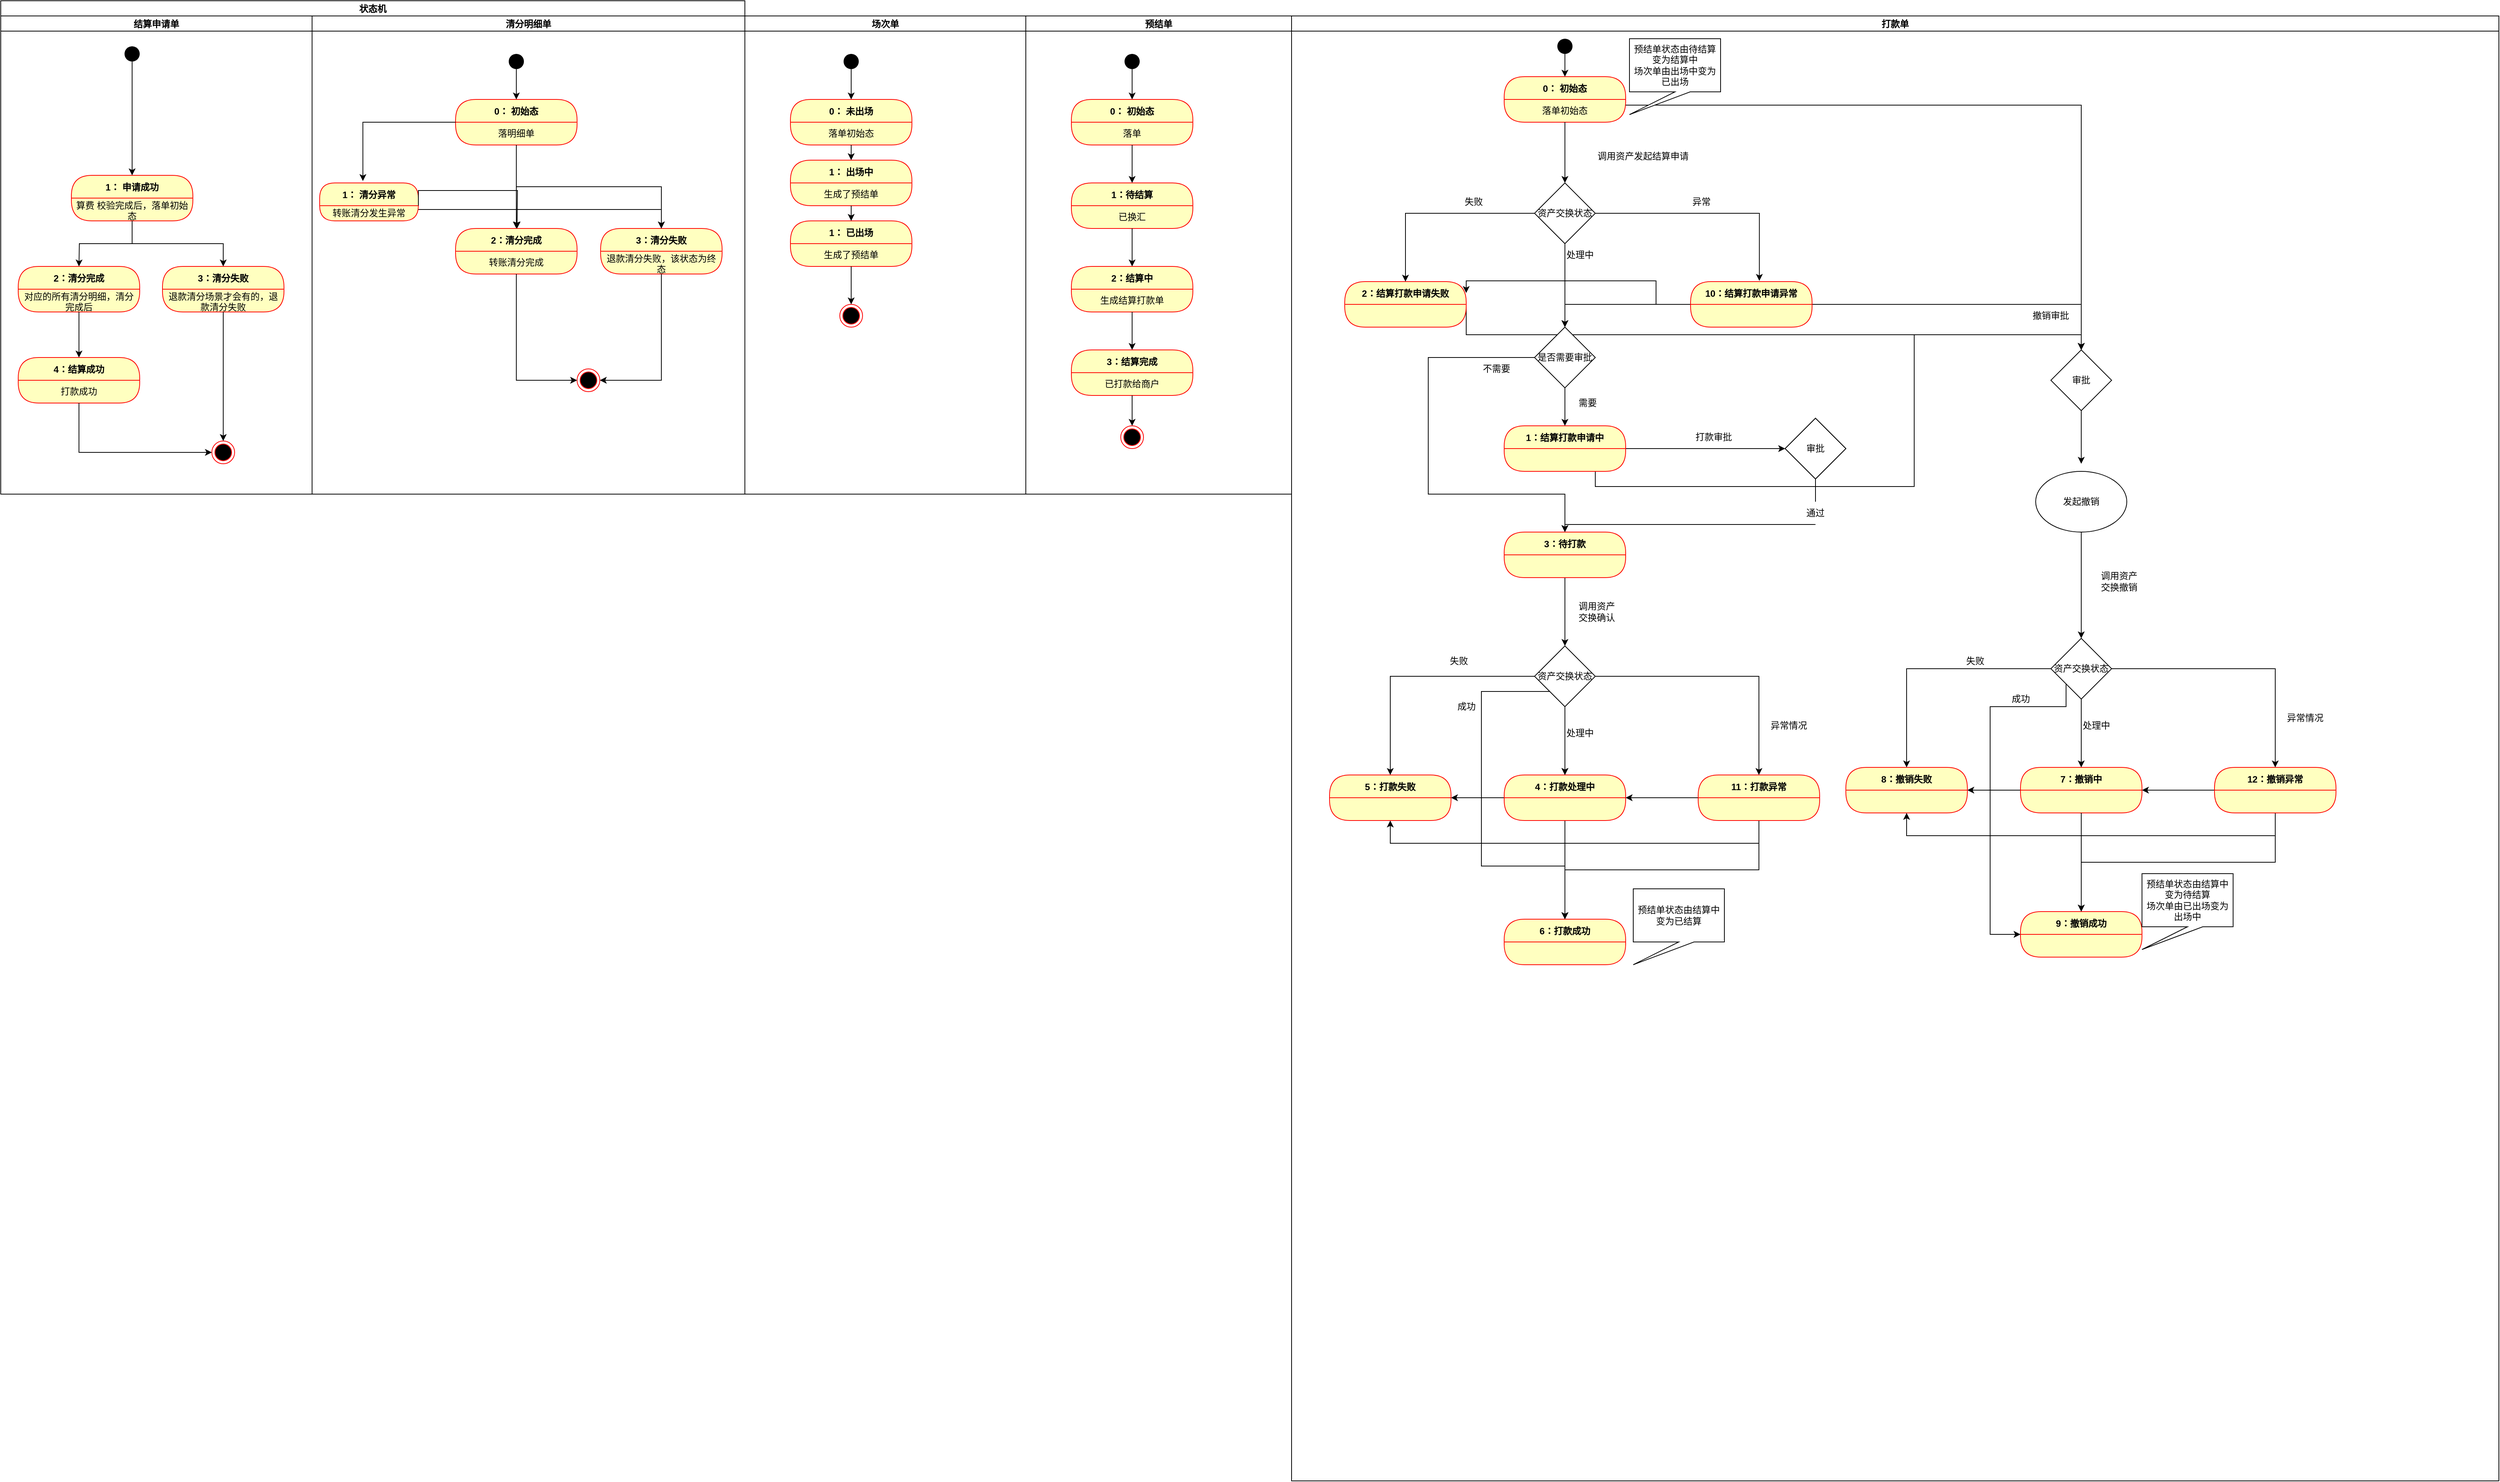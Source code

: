 <mxfile version="15.9.6" type="github">
  <diagram id="C5RBs43oDa-KdzZeNtuy" name="Page-1">
    <mxGraphModel dx="1662" dy="796" grid="1" gridSize="10" guides="1" tooltips="1" connect="1" arrows="1" fold="1" page="1" pageScale="1" pageWidth="827" pageHeight="1169" math="0" shadow="0">
      <root>
        <mxCell id="WIyWlLk6GJQsqaUBKTNV-0" />
        <mxCell id="WIyWlLk6GJQsqaUBKTNV-1" parent="WIyWlLk6GJQsqaUBKTNV-0" />
        <mxCell id="9godZGXGINCwYg5NOnyd-0" value="状态机" style="swimlane;childLayout=stackLayout;resizeParent=1;resizeParentMax=0;startSize=20;flipH=1;" parent="WIyWlLk6GJQsqaUBKTNV-1" vertex="1">
          <mxGeometry x="30" y="40" width="980" height="650" as="geometry" />
        </mxCell>
        <mxCell id="9godZGXGINCwYg5NOnyd-1" value="结算申请单" style="swimlane;startSize=20;" parent="9godZGXGINCwYg5NOnyd-0" vertex="1">
          <mxGeometry y="20" width="410" height="630" as="geometry" />
        </mxCell>
        <mxCell id="9godZGXGINCwYg5NOnyd-2" value="" style="ellipse;fillColor=#000000;strokeColor=none;" parent="9godZGXGINCwYg5NOnyd-1" vertex="1">
          <mxGeometry x="163" y="40" width="20" height="20" as="geometry" />
        </mxCell>
        <mxCell id="9godZGXGINCwYg5NOnyd-21" value="2：清分完成" style="swimlane;fontStyle=1;align=center;verticalAlign=middle;childLayout=stackLayout;horizontal=1;startSize=30;horizontalStack=0;resizeParent=0;resizeLast=1;container=0;fontColor=#000000;collapsible=0;rounded=1;arcSize=30;strokeColor=#ff0000;fillColor=#ffffc0;swimlaneFillColor=#ffffc0;dropTarget=0;" parent="9godZGXGINCwYg5NOnyd-1" vertex="1">
          <mxGeometry x="23" y="330" width="160" height="60" as="geometry" />
        </mxCell>
        <mxCell id="9godZGXGINCwYg5NOnyd-22" value="对应的所有清分明细，清分完成后" style="text;html=1;strokeColor=none;fillColor=none;align=center;verticalAlign=middle;spacingLeft=4;spacingRight=4;whiteSpace=wrap;overflow=hidden;rotatable=0;fontColor=#000000;" parent="9godZGXGINCwYg5NOnyd-21" vertex="1">
          <mxGeometry y="30" width="160" height="30" as="geometry" />
        </mxCell>
        <mxCell id="9godZGXGINCwYg5NOnyd-23" value="3：清分失败" style="swimlane;fontStyle=1;align=center;verticalAlign=middle;childLayout=stackLayout;horizontal=1;startSize=30;horizontalStack=0;resizeParent=0;resizeLast=1;container=0;fontColor=#000000;collapsible=0;rounded=1;arcSize=30;strokeColor=#ff0000;fillColor=#ffffc0;swimlaneFillColor=#ffffc0;dropTarget=0;" parent="9godZGXGINCwYg5NOnyd-1" vertex="1">
          <mxGeometry x="213" y="330" width="160" height="60" as="geometry" />
        </mxCell>
        <mxCell id="9godZGXGINCwYg5NOnyd-24" value="退款清分场景才会有的，退款清分失败" style="text;html=1;strokeColor=none;fillColor=none;align=center;verticalAlign=middle;spacingLeft=4;spacingRight=4;whiteSpace=wrap;overflow=hidden;rotatable=0;fontColor=#000000;" parent="9godZGXGINCwYg5NOnyd-23" vertex="1">
          <mxGeometry y="30" width="160" height="30" as="geometry" />
        </mxCell>
        <mxCell id="9godZGXGINCwYg5NOnyd-120" value="4：结算成功" style="swimlane;fontStyle=1;align=center;verticalAlign=middle;childLayout=stackLayout;horizontal=1;startSize=30;horizontalStack=0;resizeParent=0;resizeLast=1;container=0;fontColor=#000000;collapsible=0;rounded=1;arcSize=30;strokeColor=#ff0000;fillColor=#ffffc0;swimlaneFillColor=#ffffc0;dropTarget=0;" parent="9godZGXGINCwYg5NOnyd-1" vertex="1">
          <mxGeometry x="23" y="450" width="160" height="60" as="geometry" />
        </mxCell>
        <mxCell id="9godZGXGINCwYg5NOnyd-121" value="打款成功" style="text;html=1;strokeColor=none;fillColor=none;align=center;verticalAlign=middle;spacingLeft=4;spacingRight=4;whiteSpace=wrap;overflow=hidden;rotatable=0;fontColor=#000000;" parent="9godZGXGINCwYg5NOnyd-120" vertex="1">
          <mxGeometry y="30" width="160" height="30" as="geometry" />
        </mxCell>
        <mxCell id="9godZGXGINCwYg5NOnyd-122" style="edgeStyle=orthogonalEdgeStyle;rounded=0;orthogonalLoop=1;jettySize=auto;html=1;exitX=0.5;exitY=1;exitDx=0;exitDy=0;" parent="9godZGXGINCwYg5NOnyd-1" source="9godZGXGINCwYg5NOnyd-22" target="9godZGXGINCwYg5NOnyd-120" edge="1">
          <mxGeometry relative="1" as="geometry" />
        </mxCell>
        <mxCell id="JepZI6qPRmWvE8bCLH6A-1" value="" style="ellipse;html=1;shape=endState;fillColor=#000000;strokeColor=#ff0000;" parent="9godZGXGINCwYg5NOnyd-1" vertex="1">
          <mxGeometry x="278" y="560" width="30" height="30" as="geometry" />
        </mxCell>
        <mxCell id="JepZI6qPRmWvE8bCLH6A-19" style="edgeStyle=orthogonalEdgeStyle;rounded=0;orthogonalLoop=1;jettySize=auto;html=1;exitX=0.5;exitY=1;exitDx=0;exitDy=0;entryX=0;entryY=0.5;entryDx=0;entryDy=0;" parent="9godZGXGINCwYg5NOnyd-1" source="9godZGXGINCwYg5NOnyd-121" target="JepZI6qPRmWvE8bCLH6A-1" edge="1">
          <mxGeometry relative="1" as="geometry">
            <mxPoint x="103" y="580" as="targetPoint" />
          </mxGeometry>
        </mxCell>
        <mxCell id="9godZGXGINCwYg5NOnyd-4" value="清分明细单" style="swimlane;startSize=20;" parent="9godZGXGINCwYg5NOnyd-0" vertex="1">
          <mxGeometry x="410" y="20" width="570" height="630" as="geometry" />
        </mxCell>
        <mxCell id="9godZGXGINCwYg5NOnyd-30" value="" style="ellipse;fillColor=#000000;strokeColor=none;" parent="9godZGXGINCwYg5NOnyd-4" vertex="1">
          <mxGeometry x="259" y="50" width="20" height="20" as="geometry" />
        </mxCell>
        <mxCell id="9godZGXGINCwYg5NOnyd-31" value="0： 初始态" style="swimlane;fontStyle=1;align=center;verticalAlign=middle;childLayout=stackLayout;horizontal=1;startSize=30;horizontalStack=0;resizeParent=0;resizeLast=1;container=0;fontColor=#000000;collapsible=0;rounded=1;arcSize=30;strokeColor=#ff0000;fillColor=#ffffc0;swimlaneFillColor=#ffffc0;dropTarget=0;" parent="9godZGXGINCwYg5NOnyd-4" vertex="1">
          <mxGeometry x="189" y="110" width="160" height="60" as="geometry" />
        </mxCell>
        <mxCell id="9godZGXGINCwYg5NOnyd-32" value="落明细单" style="text;html=1;strokeColor=none;fillColor=none;align=center;verticalAlign=middle;spacingLeft=4;spacingRight=4;whiteSpace=wrap;overflow=hidden;rotatable=0;fontColor=#000000;" parent="9godZGXGINCwYg5NOnyd-31" vertex="1">
          <mxGeometry y="30" width="160" height="30" as="geometry" />
        </mxCell>
        <mxCell id="9godZGXGINCwYg5NOnyd-29" style="edgeStyle=orthogonalEdgeStyle;rounded=0;orthogonalLoop=1;jettySize=auto;html=1;exitX=0.5;exitY=1;exitDx=0;exitDy=0;entryX=0.5;entryY=0;entryDx=0;entryDy=0;" parent="9godZGXGINCwYg5NOnyd-4" source="9godZGXGINCwYg5NOnyd-30" target="9godZGXGINCwYg5NOnyd-31" edge="1">
          <mxGeometry relative="1" as="geometry" />
        </mxCell>
        <mxCell id="9godZGXGINCwYg5NOnyd-33" value="2：清分完成" style="swimlane;fontStyle=1;align=center;verticalAlign=middle;childLayout=stackLayout;horizontal=1;startSize=30;horizontalStack=0;resizeParent=0;resizeLast=1;container=0;fontColor=#000000;collapsible=0;rounded=1;arcSize=30;strokeColor=#ff0000;fillColor=#ffffc0;swimlaneFillColor=#ffffc0;dropTarget=0;" parent="9godZGXGINCwYg5NOnyd-4" vertex="1">
          <mxGeometry x="189" y="280" width="160" height="60" as="geometry" />
        </mxCell>
        <mxCell id="9godZGXGINCwYg5NOnyd-34" value="转账清分完成" style="text;html=1;strokeColor=none;fillColor=none;align=center;verticalAlign=middle;spacingLeft=4;spacingRight=4;whiteSpace=wrap;overflow=hidden;rotatable=0;fontColor=#000000;" parent="9godZGXGINCwYg5NOnyd-33" vertex="1">
          <mxGeometry y="30" width="160" height="30" as="geometry" />
        </mxCell>
        <mxCell id="9godZGXGINCwYg5NOnyd-35" value="3：清分失败" style="swimlane;fontStyle=1;align=center;verticalAlign=middle;childLayout=stackLayout;horizontal=1;startSize=30;horizontalStack=0;resizeParent=0;resizeLast=1;container=0;fontColor=#000000;collapsible=0;rounded=1;arcSize=30;strokeColor=#ff0000;fillColor=#ffffc0;swimlaneFillColor=#ffffc0;dropTarget=0;" parent="9godZGXGINCwYg5NOnyd-4" vertex="1">
          <mxGeometry x="380" y="280" width="160" height="60" as="geometry" />
        </mxCell>
        <mxCell id="9godZGXGINCwYg5NOnyd-36" value="退款清分失败，该状态为终态" style="text;html=1;strokeColor=none;fillColor=none;align=center;verticalAlign=middle;spacingLeft=4;spacingRight=4;whiteSpace=wrap;overflow=hidden;rotatable=0;fontColor=#000000;" parent="9godZGXGINCwYg5NOnyd-35" vertex="1">
          <mxGeometry y="30" width="160" height="30" as="geometry" />
        </mxCell>
        <mxCell id="9godZGXGINCwYg5NOnyd-38" value="1： 清分异常" style="swimlane;fontStyle=1;align=center;verticalAlign=middle;childLayout=stackLayout;horizontal=1;startSize=30;horizontalStack=0;resizeParent=0;resizeLast=1;container=0;fontColor=#000000;collapsible=0;rounded=1;arcSize=30;strokeColor=#ff0000;fillColor=#ffffc0;swimlaneFillColor=#ffffc0;dropTarget=0;" parent="9godZGXGINCwYg5NOnyd-4" vertex="1">
          <mxGeometry x="10" y="220" width="130" height="50" as="geometry" />
        </mxCell>
        <mxCell id="9godZGXGINCwYg5NOnyd-39" value="转账清分发生异常" style="text;html=1;strokeColor=none;fillColor=none;align=center;verticalAlign=middle;spacingLeft=4;spacingRight=4;whiteSpace=wrap;overflow=hidden;rotatable=0;fontColor=#000000;" parent="9godZGXGINCwYg5NOnyd-38" vertex="1">
          <mxGeometry y="30" width="130" height="20" as="geometry" />
        </mxCell>
        <mxCell id="JepZI6qPRmWvE8bCLH6A-5" value="" style="ellipse;html=1;shape=endState;fillColor=#000000;strokeColor=#ff0000;" parent="9godZGXGINCwYg5NOnyd-4" vertex="1">
          <mxGeometry x="349" y="465" width="30" height="30" as="geometry" />
        </mxCell>
        <mxCell id="JepZI6qPRmWvE8bCLH6A-21" style="edgeStyle=orthogonalEdgeStyle;rounded=0;orthogonalLoop=1;jettySize=auto;html=1;exitX=0;exitY=0.5;exitDx=0;exitDy=0;entryX=0.438;entryY=-0.05;entryDx=0;entryDy=0;entryPerimeter=0;" parent="9godZGXGINCwYg5NOnyd-4" source="9godZGXGINCwYg5NOnyd-31" target="9godZGXGINCwYg5NOnyd-38" edge="1">
          <mxGeometry relative="1" as="geometry">
            <mxPoint x="100" y="140" as="targetPoint" />
          </mxGeometry>
        </mxCell>
        <mxCell id="JepZI6qPRmWvE8bCLH6A-22" style="edgeStyle=orthogonalEdgeStyle;rounded=0;orthogonalLoop=1;jettySize=auto;html=1;exitX=0.5;exitY=1;exitDx=0;exitDy=0;entryX=0.5;entryY=0;entryDx=0;entryDy=0;" parent="9godZGXGINCwYg5NOnyd-4" source="9godZGXGINCwYg5NOnyd-32" target="9godZGXGINCwYg5NOnyd-33" edge="1">
          <mxGeometry relative="1" as="geometry" />
        </mxCell>
        <mxCell id="JepZI6qPRmWvE8bCLH6A-25" style="edgeStyle=orthogonalEdgeStyle;rounded=0;orthogonalLoop=1;jettySize=auto;html=1;exitX=0.5;exitY=1;exitDx=0;exitDy=0;entryX=0;entryY=0.5;entryDx=0;entryDy=0;" parent="9godZGXGINCwYg5NOnyd-4" source="9godZGXGINCwYg5NOnyd-34" target="JepZI6qPRmWvE8bCLH6A-5" edge="1">
          <mxGeometry relative="1" as="geometry">
            <mxPoint x="269" y="490" as="targetPoint" />
          </mxGeometry>
        </mxCell>
        <mxCell id="JepZI6qPRmWvE8bCLH6A-26" style="edgeStyle=orthogonalEdgeStyle;rounded=0;orthogonalLoop=1;jettySize=auto;html=1;exitX=0.5;exitY=1;exitDx=0;exitDy=0;entryX=1;entryY=0.5;entryDx=0;entryDy=0;" parent="9godZGXGINCwYg5NOnyd-4" source="9godZGXGINCwYg5NOnyd-36" target="JepZI6qPRmWvE8bCLH6A-5" edge="1">
          <mxGeometry relative="1" as="geometry">
            <mxPoint x="460" y="480" as="targetPoint" />
          </mxGeometry>
        </mxCell>
        <mxCell id="JepZI6qPRmWvE8bCLH6A-28" style="edgeStyle=orthogonalEdgeStyle;rounded=0;orthogonalLoop=1;jettySize=auto;html=1;exitX=1;exitY=0.25;exitDx=0;exitDy=0;entryX=0.5;entryY=0;entryDx=0;entryDy=0;" parent="9godZGXGINCwYg5NOnyd-4" source="9godZGXGINCwYg5NOnyd-39" target="9godZGXGINCwYg5NOnyd-35" edge="1">
          <mxGeometry relative="1" as="geometry" />
        </mxCell>
        <mxCell id="JepZI6qPRmWvE8bCLH6A-30" style="edgeStyle=orthogonalEdgeStyle;rounded=0;orthogonalLoop=1;jettySize=auto;html=1;exitX=0.5;exitY=1;exitDx=0;exitDy=0;entryX=0.5;entryY=0;entryDx=0;entryDy=0;" parent="9godZGXGINCwYg5NOnyd-4" source="9godZGXGINCwYg5NOnyd-32" target="9godZGXGINCwYg5NOnyd-35" edge="1">
          <mxGeometry relative="1" as="geometry" />
        </mxCell>
        <mxCell id="9godZGXGINCwYg5NOnyd-19" value="1： 申请成功" style="swimlane;fontStyle=1;align=center;verticalAlign=middle;childLayout=stackLayout;horizontal=1;startSize=30;horizontalStack=0;resizeParent=0;resizeLast=1;container=0;fontColor=#000000;collapsible=0;rounded=1;arcSize=30;strokeColor=#ff0000;fillColor=#ffffc0;swimlaneFillColor=#ffffc0;dropTarget=0;" parent="WIyWlLk6GJQsqaUBKTNV-1" vertex="1">
          <mxGeometry x="123" y="270" width="160" height="60" as="geometry" />
        </mxCell>
        <mxCell id="9godZGXGINCwYg5NOnyd-20" value="算费 校验完成后，落单初始态" style="text;html=1;strokeColor=none;fillColor=none;align=center;verticalAlign=middle;spacingLeft=4;spacingRight=4;whiteSpace=wrap;overflow=hidden;rotatable=0;fontColor=#000000;" parent="9godZGXGINCwYg5NOnyd-19" vertex="1">
          <mxGeometry y="30" width="160" height="30" as="geometry" />
        </mxCell>
        <mxCell id="9godZGXGINCwYg5NOnyd-27" style="edgeStyle=orthogonalEdgeStyle;rounded=0;orthogonalLoop=1;jettySize=auto;html=1;exitX=0.5;exitY=1;exitDx=0;exitDy=0;entryX=0.5;entryY=0;entryDx=0;entryDy=0;" parent="WIyWlLk6GJQsqaUBKTNV-1" source="9godZGXGINCwYg5NOnyd-20" edge="1">
          <mxGeometry relative="1" as="geometry">
            <mxPoint x="133" y="390" as="targetPoint" />
          </mxGeometry>
        </mxCell>
        <mxCell id="9godZGXGINCwYg5NOnyd-88" style="edgeStyle=orthogonalEdgeStyle;rounded=0;orthogonalLoop=1;jettySize=auto;html=1;exitX=0.5;exitY=1;exitDx=0;exitDy=0;" parent="WIyWlLk6GJQsqaUBKTNV-1" source="9godZGXGINCwYg5NOnyd-20" target="9godZGXGINCwYg5NOnyd-23" edge="1">
          <mxGeometry relative="1" as="geometry" />
        </mxCell>
        <mxCell id="9godZGXGINCwYg5NOnyd-5" value="场次单" style="swimlane;startSize=20;" parent="WIyWlLk6GJQsqaUBKTNV-1" vertex="1">
          <mxGeometry x="1010" y="60" width="370" height="630" as="geometry" />
        </mxCell>
        <mxCell id="9godZGXGINCwYg5NOnyd-44" value="" style="ellipse;fillColor=#000000;strokeColor=none;" parent="9godZGXGINCwYg5NOnyd-5" vertex="1">
          <mxGeometry x="130" y="50" width="20" height="20" as="geometry" />
        </mxCell>
        <mxCell id="9godZGXGINCwYg5NOnyd-45" value="0： 未出场" style="swimlane;fontStyle=1;align=center;verticalAlign=middle;childLayout=stackLayout;horizontal=1;startSize=30;horizontalStack=0;resizeParent=0;resizeLast=1;container=0;fontColor=#000000;collapsible=0;rounded=1;arcSize=30;strokeColor=#ff0000;fillColor=#ffffc0;swimlaneFillColor=#ffffc0;dropTarget=0;" parent="9godZGXGINCwYg5NOnyd-5" vertex="1">
          <mxGeometry x="60" y="110" width="160" height="60" as="geometry" />
        </mxCell>
        <mxCell id="9godZGXGINCwYg5NOnyd-43" style="edgeStyle=orthogonalEdgeStyle;rounded=0;orthogonalLoop=1;jettySize=auto;html=1;exitX=0.5;exitY=1;exitDx=0;exitDy=0;entryX=0.5;entryY=0;entryDx=0;entryDy=0;" parent="9godZGXGINCwYg5NOnyd-5" source="9godZGXGINCwYg5NOnyd-44" target="9godZGXGINCwYg5NOnyd-45" edge="1">
          <mxGeometry relative="1" as="geometry" />
        </mxCell>
        <mxCell id="9godZGXGINCwYg5NOnyd-52" value="1： 已出场" style="swimlane;fontStyle=1;align=center;verticalAlign=middle;childLayout=stackLayout;horizontal=1;startSize=30;horizontalStack=0;resizeParent=0;resizeLast=1;container=0;fontColor=#000000;collapsible=0;rounded=1;arcSize=30;strokeColor=#ff0000;fillColor=#ffffc0;swimlaneFillColor=#ffffc0;dropTarget=0;" parent="9godZGXGINCwYg5NOnyd-5" vertex="1">
          <mxGeometry x="60" y="270" width="160" height="60" as="geometry" />
        </mxCell>
        <mxCell id="9godZGXGINCwYg5NOnyd-53" value="生成了预结单" style="text;html=1;strokeColor=none;fillColor=none;align=center;verticalAlign=middle;spacingLeft=4;spacingRight=4;whiteSpace=wrap;overflow=hidden;rotatable=0;fontColor=#000000;" parent="9godZGXGINCwYg5NOnyd-52" vertex="1">
          <mxGeometry y="30" width="160" height="30" as="geometry" />
        </mxCell>
        <mxCell id="o1LpcOGImPsOHty47s-X-2" style="edgeStyle=orthogonalEdgeStyle;rounded=0;orthogonalLoop=1;jettySize=auto;html=1;exitX=0.5;exitY=1;exitDx=0;exitDy=0;entryX=0.5;entryY=0;entryDx=0;entryDy=0;" parent="9godZGXGINCwYg5NOnyd-5" source="9godZGXGINCwYg5NOnyd-46" target="o1LpcOGImPsOHty47s-X-0" edge="1">
          <mxGeometry relative="1" as="geometry" />
        </mxCell>
        <mxCell id="9godZGXGINCwYg5NOnyd-46" value="落单初始态" style="text;html=1;strokeColor=none;fillColor=none;align=center;verticalAlign=middle;spacingLeft=4;spacingRight=4;whiteSpace=wrap;overflow=hidden;rotatable=0;fontColor=#000000;" parent="9godZGXGINCwYg5NOnyd-5" vertex="1">
          <mxGeometry x="60" y="140" width="160" height="30" as="geometry" />
        </mxCell>
        <mxCell id="JepZI6qPRmWvE8bCLH6A-13" value="" style="ellipse;html=1;shape=endState;fillColor=#000000;strokeColor=#ff0000;" parent="9godZGXGINCwYg5NOnyd-5" vertex="1">
          <mxGeometry x="125" y="380" width="30" height="30" as="geometry" />
        </mxCell>
        <mxCell id="JepZI6qPRmWvE8bCLH6A-14" style="edgeStyle=orthogonalEdgeStyle;rounded=0;orthogonalLoop=1;jettySize=auto;html=1;exitX=0.5;exitY=1;exitDx=0;exitDy=0;" parent="9godZGXGINCwYg5NOnyd-5" source="9godZGXGINCwYg5NOnyd-53" target="JepZI6qPRmWvE8bCLH6A-13" edge="1">
          <mxGeometry relative="1" as="geometry" />
        </mxCell>
        <mxCell id="o1LpcOGImPsOHty47s-X-0" value="1： 出场中" style="swimlane;fontStyle=1;align=center;verticalAlign=middle;childLayout=stackLayout;horizontal=1;startSize=30;horizontalStack=0;resizeParent=0;resizeLast=1;container=0;fontColor=#000000;collapsible=0;rounded=1;arcSize=30;strokeColor=#ff0000;fillColor=#ffffc0;swimlaneFillColor=#ffffc0;dropTarget=0;" parent="9godZGXGINCwYg5NOnyd-5" vertex="1">
          <mxGeometry x="60" y="190" width="160" height="60" as="geometry" />
        </mxCell>
        <mxCell id="o1LpcOGImPsOHty47s-X-1" value="生成了预结单" style="text;html=1;strokeColor=none;fillColor=none;align=center;verticalAlign=middle;spacingLeft=4;spacingRight=4;whiteSpace=wrap;overflow=hidden;rotatable=0;fontColor=#000000;" parent="o1LpcOGImPsOHty47s-X-0" vertex="1">
          <mxGeometry y="30" width="160" height="30" as="geometry" />
        </mxCell>
        <mxCell id="o1LpcOGImPsOHty47s-X-3" style="edgeStyle=orthogonalEdgeStyle;rounded=0;orthogonalLoop=1;jettySize=auto;html=1;exitX=0.5;exitY=1;exitDx=0;exitDy=0;entryX=0.5;entryY=0;entryDx=0;entryDy=0;" parent="9godZGXGINCwYg5NOnyd-5" source="o1LpcOGImPsOHty47s-X-1" target="9godZGXGINCwYg5NOnyd-52" edge="1">
          <mxGeometry relative="1" as="geometry" />
        </mxCell>
        <mxCell id="9godZGXGINCwYg5NOnyd-56" value="预结单" style="swimlane;startSize=20;" parent="WIyWlLk6GJQsqaUBKTNV-1" vertex="1">
          <mxGeometry x="1380" y="60" width="350" height="630" as="geometry" />
        </mxCell>
        <mxCell id="9godZGXGINCwYg5NOnyd-57" value="" style="ellipse;fillColor=#000000;strokeColor=none;" parent="9godZGXGINCwYg5NOnyd-56" vertex="1">
          <mxGeometry x="130" y="50" width="20" height="20" as="geometry" />
        </mxCell>
        <mxCell id="9godZGXGINCwYg5NOnyd-58" value="0： 初始态" style="swimlane;fontStyle=1;align=center;verticalAlign=middle;childLayout=stackLayout;horizontal=1;startSize=30;horizontalStack=0;resizeParent=0;resizeLast=1;container=0;fontColor=#000000;collapsible=0;rounded=1;arcSize=30;strokeColor=#ff0000;fillColor=#ffffc0;swimlaneFillColor=#ffffc0;dropTarget=0;" parent="9godZGXGINCwYg5NOnyd-56" vertex="1">
          <mxGeometry x="60" y="110" width="160" height="60" as="geometry" />
        </mxCell>
        <mxCell id="9godZGXGINCwYg5NOnyd-59" style="edgeStyle=orthogonalEdgeStyle;rounded=0;orthogonalLoop=1;jettySize=auto;html=1;exitX=0.5;exitY=1;exitDx=0;exitDy=0;entryX=0.5;entryY=0;entryDx=0;entryDy=0;" parent="9godZGXGINCwYg5NOnyd-56" source="9godZGXGINCwYg5NOnyd-57" target="9godZGXGINCwYg5NOnyd-58" edge="1">
          <mxGeometry relative="1" as="geometry" />
        </mxCell>
        <mxCell id="9godZGXGINCwYg5NOnyd-60" value="2：结算中" style="swimlane;fontStyle=1;align=center;verticalAlign=middle;childLayout=stackLayout;horizontal=1;startSize=30;horizontalStack=0;resizeParent=0;resizeLast=1;container=0;fontColor=#000000;collapsible=0;rounded=1;arcSize=30;strokeColor=#ff0000;fillColor=#ffffc0;swimlaneFillColor=#ffffc0;dropTarget=0;" parent="9godZGXGINCwYg5NOnyd-56" vertex="1">
          <mxGeometry x="60" y="330" width="160" height="60" as="geometry" />
        </mxCell>
        <mxCell id="9godZGXGINCwYg5NOnyd-61" value="生成结算打款单" style="text;html=1;strokeColor=none;fillColor=none;align=center;verticalAlign=middle;spacingLeft=4;spacingRight=4;whiteSpace=wrap;overflow=hidden;rotatable=0;fontColor=#000000;" parent="9godZGXGINCwYg5NOnyd-60" vertex="1">
          <mxGeometry y="30" width="160" height="30" as="geometry" />
        </mxCell>
        <mxCell id="XI2NUk_kqbv8LEPc0osQ-83" style="edgeStyle=orthogonalEdgeStyle;rounded=0;orthogonalLoop=1;jettySize=auto;html=1;exitX=0.5;exitY=1;exitDx=0;exitDy=0;entryX=0.5;entryY=0;entryDx=0;entryDy=0;" edge="1" parent="9godZGXGINCwYg5NOnyd-56" source="9godZGXGINCwYg5NOnyd-66" target="XI2NUk_kqbv8LEPc0osQ-81">
          <mxGeometry relative="1" as="geometry" />
        </mxCell>
        <mxCell id="9godZGXGINCwYg5NOnyd-66" value="落单" style="text;html=1;strokeColor=none;fillColor=none;align=center;verticalAlign=middle;spacingLeft=4;spacingRight=4;whiteSpace=wrap;overflow=hidden;rotatable=0;fontColor=#000000;" parent="9godZGXGINCwYg5NOnyd-56" vertex="1">
          <mxGeometry x="60" y="140" width="160" height="30" as="geometry" />
        </mxCell>
        <mxCell id="9godZGXGINCwYg5NOnyd-67" value="3：结算完成" style="swimlane;fontStyle=1;align=center;verticalAlign=middle;childLayout=stackLayout;horizontal=1;startSize=30;horizontalStack=0;resizeParent=0;resizeLast=1;container=0;fontColor=#000000;collapsible=0;rounded=1;arcSize=30;strokeColor=#ff0000;fillColor=#ffffc0;swimlaneFillColor=#ffffc0;dropTarget=0;" parent="9godZGXGINCwYg5NOnyd-56" vertex="1">
          <mxGeometry x="60" y="440" width="160" height="60" as="geometry" />
        </mxCell>
        <mxCell id="9godZGXGINCwYg5NOnyd-68" value="已打款给商户" style="text;html=1;strokeColor=none;fillColor=none;align=center;verticalAlign=middle;spacingLeft=4;spacingRight=4;whiteSpace=wrap;overflow=hidden;rotatable=0;fontColor=#000000;" parent="9godZGXGINCwYg5NOnyd-67" vertex="1">
          <mxGeometry y="30" width="160" height="30" as="geometry" />
        </mxCell>
        <mxCell id="9godZGXGINCwYg5NOnyd-69" style="edgeStyle=orthogonalEdgeStyle;rounded=0;orthogonalLoop=1;jettySize=auto;html=1;exitX=0.5;exitY=1;exitDx=0;exitDy=0;" parent="9godZGXGINCwYg5NOnyd-56" source="9godZGXGINCwYg5NOnyd-61" target="9godZGXGINCwYg5NOnyd-67" edge="1">
          <mxGeometry relative="1" as="geometry" />
        </mxCell>
        <mxCell id="JepZI6qPRmWvE8bCLH6A-16" value="" style="ellipse;html=1;shape=endState;fillColor=#000000;strokeColor=#ff0000;" parent="9godZGXGINCwYg5NOnyd-56" vertex="1">
          <mxGeometry x="125" y="540" width="30" height="30" as="geometry" />
        </mxCell>
        <mxCell id="JepZI6qPRmWvE8bCLH6A-17" style="edgeStyle=orthogonalEdgeStyle;rounded=0;orthogonalLoop=1;jettySize=auto;html=1;exitX=0.5;exitY=1;exitDx=0;exitDy=0;entryX=0.5;entryY=0;entryDx=0;entryDy=0;" parent="9godZGXGINCwYg5NOnyd-56" source="9godZGXGINCwYg5NOnyd-68" target="JepZI6qPRmWvE8bCLH6A-16" edge="1">
          <mxGeometry relative="1" as="geometry" />
        </mxCell>
        <mxCell id="XI2NUk_kqbv8LEPc0osQ-81" value="1：待结算" style="swimlane;fontStyle=1;align=center;verticalAlign=middle;childLayout=stackLayout;horizontal=1;startSize=30;horizontalStack=0;resizeParent=0;resizeLast=1;container=0;fontColor=#000000;collapsible=0;rounded=1;arcSize=30;strokeColor=#ff0000;fillColor=#ffffc0;swimlaneFillColor=#ffffc0;dropTarget=0;" vertex="1" parent="9godZGXGINCwYg5NOnyd-56">
          <mxGeometry x="60" y="220" width="160" height="60" as="geometry" />
        </mxCell>
        <mxCell id="XI2NUk_kqbv8LEPc0osQ-82" value="已换汇" style="text;html=1;strokeColor=none;fillColor=none;align=center;verticalAlign=middle;spacingLeft=4;spacingRight=4;whiteSpace=wrap;overflow=hidden;rotatable=0;fontColor=#000000;" vertex="1" parent="XI2NUk_kqbv8LEPc0osQ-81">
          <mxGeometry y="30" width="160" height="30" as="geometry" />
        </mxCell>
        <mxCell id="XI2NUk_kqbv8LEPc0osQ-84" style="edgeStyle=orthogonalEdgeStyle;rounded=0;orthogonalLoop=1;jettySize=auto;html=1;exitX=0.5;exitY=1;exitDx=0;exitDy=0;entryX=0.5;entryY=0;entryDx=0;entryDy=0;" edge="1" parent="9godZGXGINCwYg5NOnyd-56" source="XI2NUk_kqbv8LEPc0osQ-82" target="9godZGXGINCwYg5NOnyd-60">
          <mxGeometry relative="1" as="geometry" />
        </mxCell>
        <mxCell id="JepZI6qPRmWvE8bCLH6A-20" style="edgeStyle=orthogonalEdgeStyle;rounded=0;orthogonalLoop=1;jettySize=auto;html=1;exitX=0.5;exitY=1;exitDx=0;exitDy=0;" parent="WIyWlLk6GJQsqaUBKTNV-1" source="9godZGXGINCwYg5NOnyd-24" edge="1">
          <mxGeometry relative="1" as="geometry">
            <mxPoint x="323" y="620" as="targetPoint" />
          </mxGeometry>
        </mxCell>
        <mxCell id="JepZI6qPRmWvE8bCLH6A-27" style="edgeStyle=orthogonalEdgeStyle;rounded=0;orthogonalLoop=1;jettySize=auto;html=1;exitX=1;exitY=0;exitDx=0;exitDy=0;" parent="WIyWlLk6GJQsqaUBKTNV-1" source="9godZGXGINCwYg5NOnyd-39" edge="1">
          <mxGeometry relative="1" as="geometry">
            <mxPoint x="710" y="340" as="targetPoint" />
          </mxGeometry>
        </mxCell>
        <mxCell id="Cto07y3O0XY3xtAVVBjB-0" style="edgeStyle=orthogonalEdgeStyle;rounded=0;orthogonalLoop=1;jettySize=auto;html=1;exitX=0.5;exitY=1;exitDx=0;exitDy=0;" parent="WIyWlLk6GJQsqaUBKTNV-1" source="9godZGXGINCwYg5NOnyd-2" target="9godZGXGINCwYg5NOnyd-19" edge="1">
          <mxGeometry relative="1" as="geometry" />
        </mxCell>
        <mxCell id="XI2NUk_kqbv8LEPc0osQ-0" value="打款单" style="swimlane;startSize=20;" vertex="1" parent="WIyWlLk6GJQsqaUBKTNV-1">
          <mxGeometry x="1730" y="60" width="1590" height="1930" as="geometry" />
        </mxCell>
        <mxCell id="XI2NUk_kqbv8LEPc0osQ-1" value="" style="ellipse;fillColor=#000000;strokeColor=none;" vertex="1" parent="XI2NUk_kqbv8LEPc0osQ-0">
          <mxGeometry x="350" y="30" width="20" height="20" as="geometry" />
        </mxCell>
        <mxCell id="XI2NUk_kqbv8LEPc0osQ-2" value="0： 初始态" style="swimlane;fontStyle=1;align=center;verticalAlign=middle;childLayout=stackLayout;horizontal=1;startSize=30;horizontalStack=0;resizeParent=0;resizeLast=1;container=0;fontColor=#000000;collapsible=0;rounded=1;arcSize=30;strokeColor=#ff0000;fillColor=#ffffc0;swimlaneFillColor=#ffffc0;dropTarget=0;" vertex="1" parent="XI2NUk_kqbv8LEPc0osQ-0">
          <mxGeometry x="280" y="80" width="160" height="60" as="geometry" />
        </mxCell>
        <mxCell id="XI2NUk_kqbv8LEPc0osQ-3" style="edgeStyle=orthogonalEdgeStyle;rounded=0;orthogonalLoop=1;jettySize=auto;html=1;exitX=0.5;exitY=1;exitDx=0;exitDy=0;entryX=0.5;entryY=0;entryDx=0;entryDy=0;" edge="1" parent="XI2NUk_kqbv8LEPc0osQ-0" source="XI2NUk_kqbv8LEPc0osQ-1" target="XI2NUk_kqbv8LEPc0osQ-2">
          <mxGeometry relative="1" as="geometry" />
        </mxCell>
        <mxCell id="XI2NUk_kqbv8LEPc0osQ-4" style="edgeStyle=orthogonalEdgeStyle;rounded=0;orthogonalLoop=1;jettySize=auto;html=1;exitX=0.5;exitY=1;exitDx=0;exitDy=0;" edge="1" parent="XI2NUk_kqbv8LEPc0osQ-0" source="XI2NUk_kqbv8LEPc0osQ-5" target="XI2NUk_kqbv8LEPc0osQ-16">
          <mxGeometry relative="1" as="geometry" />
        </mxCell>
        <mxCell id="XI2NUk_kqbv8LEPc0osQ-90" style="edgeStyle=orthogonalEdgeStyle;rounded=0;orthogonalLoop=1;jettySize=auto;html=1;exitX=1;exitY=0.25;exitDx=0;exitDy=0;entryX=0.5;entryY=0;entryDx=0;entryDy=0;" edge="1" parent="XI2NUk_kqbv8LEPc0osQ-0" source="XI2NUk_kqbv8LEPc0osQ-5" target="XI2NUk_kqbv8LEPc0osQ-88">
          <mxGeometry relative="1" as="geometry" />
        </mxCell>
        <mxCell id="XI2NUk_kqbv8LEPc0osQ-5" value="落单初始态" style="text;html=1;strokeColor=none;fillColor=none;align=center;verticalAlign=middle;spacingLeft=4;spacingRight=4;whiteSpace=wrap;overflow=hidden;rotatable=0;fontColor=#000000;" vertex="1" parent="XI2NUk_kqbv8LEPc0osQ-0">
          <mxGeometry x="280" y="110" width="160" height="30" as="geometry" />
        </mxCell>
        <mxCell id="XI2NUk_kqbv8LEPc0osQ-6" style="edgeStyle=orthogonalEdgeStyle;rounded=0;orthogonalLoop=1;jettySize=auto;html=1;" edge="1" parent="XI2NUk_kqbv8LEPc0osQ-0" source="XI2NUk_kqbv8LEPc0osQ-7">
          <mxGeometry relative="1" as="geometry">
            <mxPoint x="650" y="570" as="targetPoint" />
          </mxGeometry>
        </mxCell>
        <mxCell id="XI2NUk_kqbv8LEPc0osQ-95" style="edgeStyle=orthogonalEdgeStyle;rounded=0;orthogonalLoop=1;jettySize=auto;html=1;exitX=0.75;exitY=1;exitDx=0;exitDy=0;entryX=0.5;entryY=0;entryDx=0;entryDy=0;" edge="1" parent="XI2NUk_kqbv8LEPc0osQ-0" source="XI2NUk_kqbv8LEPc0osQ-7" target="XI2NUk_kqbv8LEPc0osQ-88">
          <mxGeometry relative="1" as="geometry">
            <Array as="points">
              <mxPoint x="400" y="620" />
              <mxPoint x="820" y="620" />
              <mxPoint x="820" y="420" />
              <mxPoint x="1040" y="420" />
            </Array>
          </mxGeometry>
        </mxCell>
        <mxCell id="XI2NUk_kqbv8LEPc0osQ-7" value="1：结算打款申请中" style="swimlane;fontStyle=1;align=center;verticalAlign=middle;childLayout=stackLayout;horizontal=1;startSize=30;horizontalStack=0;resizeParent=0;resizeLast=1;container=0;fontColor=#000000;collapsible=0;rounded=1;arcSize=30;strokeColor=#ff0000;fillColor=#ffffc0;swimlaneFillColor=#ffffc0;dropTarget=0;" vertex="1" parent="XI2NUk_kqbv8LEPc0osQ-0">
          <mxGeometry x="280" y="540" width="160" height="60" as="geometry" />
        </mxCell>
        <mxCell id="XI2NUk_kqbv8LEPc0osQ-8" value="调用资产发起结算申请" style="text;html=1;strokeColor=none;fillColor=none;align=center;verticalAlign=middle;spacingLeft=4;spacingRight=4;whiteSpace=wrap;overflow=hidden;rotatable=0;fontColor=#000000;" vertex="1" parent="XI2NUk_kqbv8LEPc0osQ-0">
          <mxGeometry x="390" y="170" width="145.5" height="30" as="geometry" />
        </mxCell>
        <mxCell id="XI2NUk_kqbv8LEPc0osQ-92" style="edgeStyle=orthogonalEdgeStyle;rounded=0;orthogonalLoop=1;jettySize=auto;html=1;exitX=1;exitY=0.5;exitDx=0;exitDy=0;" edge="1" parent="XI2NUk_kqbv8LEPc0osQ-0" source="XI2NUk_kqbv8LEPc0osQ-9" target="XI2NUk_kqbv8LEPc0osQ-88">
          <mxGeometry relative="1" as="geometry">
            <Array as="points">
              <mxPoint x="230" y="420" />
              <mxPoint x="1040" y="420" />
            </Array>
          </mxGeometry>
        </mxCell>
        <mxCell id="XI2NUk_kqbv8LEPc0osQ-9" value="2：结算打款申请失败" style="swimlane;fontStyle=1;align=center;verticalAlign=middle;childLayout=stackLayout;horizontal=1;startSize=30;horizontalStack=0;resizeParent=0;resizeLast=1;container=0;fontColor=#000000;collapsible=0;rounded=1;arcSize=30;strokeColor=#ff0000;fillColor=#ffffc0;swimlaneFillColor=#ffffc0;dropTarget=0;" vertex="1" parent="XI2NUk_kqbv8LEPc0osQ-0">
          <mxGeometry x="70" y="350" width="160" height="60" as="geometry" />
        </mxCell>
        <mxCell id="XI2NUk_kqbv8LEPc0osQ-10" style="edgeStyle=orthogonalEdgeStyle;rounded=0;orthogonalLoop=1;jettySize=auto;html=1;entryX=1;entryY=0.25;entryDx=0;entryDy=0;" edge="1" parent="XI2NUk_kqbv8LEPc0osQ-0" source="XI2NUk_kqbv8LEPc0osQ-12" target="XI2NUk_kqbv8LEPc0osQ-9">
          <mxGeometry relative="1" as="geometry">
            <Array as="points">
              <mxPoint x="480" y="380" />
              <mxPoint x="480" y="349" />
              <mxPoint x="230" y="349" />
            </Array>
          </mxGeometry>
        </mxCell>
        <mxCell id="XI2NUk_kqbv8LEPc0osQ-11" style="edgeStyle=orthogonalEdgeStyle;rounded=0;orthogonalLoop=1;jettySize=auto;html=1;entryX=0.5;entryY=0;entryDx=0;entryDy=0;" edge="1" parent="XI2NUk_kqbv8LEPc0osQ-0" source="XI2NUk_kqbv8LEPc0osQ-12" target="XI2NUk_kqbv8LEPc0osQ-19">
          <mxGeometry relative="1" as="geometry" />
        </mxCell>
        <mxCell id="XI2NUk_kqbv8LEPc0osQ-93" style="edgeStyle=orthogonalEdgeStyle;rounded=0;orthogonalLoop=1;jettySize=auto;html=1;exitX=1;exitY=0.5;exitDx=0;exitDy=0;entryX=0.5;entryY=0;entryDx=0;entryDy=0;" edge="1" parent="XI2NUk_kqbv8LEPc0osQ-0" source="XI2NUk_kqbv8LEPc0osQ-12" target="XI2NUk_kqbv8LEPc0osQ-88">
          <mxGeometry relative="1" as="geometry" />
        </mxCell>
        <mxCell id="XI2NUk_kqbv8LEPc0osQ-12" value="10：结算打款申请异常" style="swimlane;fontStyle=1;align=center;verticalAlign=middle;childLayout=stackLayout;horizontal=1;startSize=30;horizontalStack=0;resizeParent=0;resizeLast=1;container=0;fontColor=#000000;collapsible=0;rounded=1;arcSize=30;strokeColor=#ff0000;fillColor=#ffffc0;swimlaneFillColor=#ffffc0;dropTarget=0;" vertex="1" parent="XI2NUk_kqbv8LEPc0osQ-0">
          <mxGeometry x="525.5" y="350" width="160" height="60" as="geometry" />
        </mxCell>
        <mxCell id="XI2NUk_kqbv8LEPc0osQ-13" style="edgeStyle=orthogonalEdgeStyle;rounded=0;orthogonalLoop=1;jettySize=auto;html=1;exitX=0;exitY=0.5;exitDx=0;exitDy=0;" edge="1" parent="XI2NUk_kqbv8LEPc0osQ-0" source="XI2NUk_kqbv8LEPc0osQ-16" target="XI2NUk_kqbv8LEPc0osQ-9">
          <mxGeometry relative="1" as="geometry" />
        </mxCell>
        <mxCell id="XI2NUk_kqbv8LEPc0osQ-14" style="edgeStyle=orthogonalEdgeStyle;rounded=0;orthogonalLoop=1;jettySize=auto;html=1;exitX=1;exitY=0.5;exitDx=0;exitDy=0;entryX=0.566;entryY=-0.017;entryDx=0;entryDy=0;entryPerimeter=0;" edge="1" parent="XI2NUk_kqbv8LEPc0osQ-0" source="XI2NUk_kqbv8LEPc0osQ-16" target="XI2NUk_kqbv8LEPc0osQ-12">
          <mxGeometry relative="1" as="geometry" />
        </mxCell>
        <mxCell id="XI2NUk_kqbv8LEPc0osQ-15" style="edgeStyle=orthogonalEdgeStyle;rounded=0;orthogonalLoop=1;jettySize=auto;html=1;entryX=0.5;entryY=0;entryDx=0;entryDy=0;" edge="1" parent="XI2NUk_kqbv8LEPc0osQ-0" source="XI2NUk_kqbv8LEPc0osQ-16" target="XI2NUk_kqbv8LEPc0osQ-19">
          <mxGeometry relative="1" as="geometry" />
        </mxCell>
        <mxCell id="XI2NUk_kqbv8LEPc0osQ-16" value="资产交换状态" style="rhombus;whiteSpace=wrap;html=1;" vertex="1" parent="XI2NUk_kqbv8LEPc0osQ-0">
          <mxGeometry x="320" y="220" width="80" height="80" as="geometry" />
        </mxCell>
        <mxCell id="XI2NUk_kqbv8LEPc0osQ-17" style="edgeStyle=orthogonalEdgeStyle;rounded=0;orthogonalLoop=1;jettySize=auto;html=1;entryX=0.5;entryY=0;entryDx=0;entryDy=0;" edge="1" parent="XI2NUk_kqbv8LEPc0osQ-0" source="XI2NUk_kqbv8LEPc0osQ-19" target="XI2NUk_kqbv8LEPc0osQ-7">
          <mxGeometry relative="1" as="geometry" />
        </mxCell>
        <mxCell id="XI2NUk_kqbv8LEPc0osQ-18" style="edgeStyle=orthogonalEdgeStyle;rounded=0;orthogonalLoop=1;jettySize=auto;html=1;exitX=1;exitY=0.5;exitDx=0;exitDy=0;" edge="1" parent="XI2NUk_kqbv8LEPc0osQ-0" source="XI2NUk_kqbv8LEPc0osQ-19" target="XI2NUk_kqbv8LEPc0osQ-21">
          <mxGeometry relative="1" as="geometry">
            <Array as="points">
              <mxPoint x="180" y="450" />
              <mxPoint x="180" y="630" />
              <mxPoint x="360" y="630" />
            </Array>
          </mxGeometry>
        </mxCell>
        <mxCell id="XI2NUk_kqbv8LEPc0osQ-19" value="是否需要审批" style="rhombus;whiteSpace=wrap;html=1;" vertex="1" parent="XI2NUk_kqbv8LEPc0osQ-0">
          <mxGeometry x="320" y="410" width="80" height="80" as="geometry" />
        </mxCell>
        <mxCell id="XI2NUk_kqbv8LEPc0osQ-20" style="edgeStyle=orthogonalEdgeStyle;rounded=0;orthogonalLoop=1;jettySize=auto;html=1;exitX=0.5;exitY=1;exitDx=0;exitDy=0;" edge="1" parent="XI2NUk_kqbv8LEPc0osQ-0" source="XI2NUk_kqbv8LEPc0osQ-21" target="XI2NUk_kqbv8LEPc0osQ-35">
          <mxGeometry relative="1" as="geometry" />
        </mxCell>
        <mxCell id="XI2NUk_kqbv8LEPc0osQ-21" value="3：待打款" style="swimlane;fontStyle=1;align=center;verticalAlign=middle;childLayout=stackLayout;horizontal=1;startSize=30;horizontalStack=0;resizeParent=0;resizeLast=1;container=0;fontColor=#000000;collapsible=0;rounded=1;arcSize=30;strokeColor=#ff0000;fillColor=#ffffc0;swimlaneFillColor=#ffffc0;dropTarget=0;" vertex="1" parent="XI2NUk_kqbv8LEPc0osQ-0">
          <mxGeometry x="280" y="680" width="160" height="60" as="geometry" />
        </mxCell>
        <mxCell id="XI2NUk_kqbv8LEPc0osQ-22" style="edgeStyle=orthogonalEdgeStyle;rounded=0;orthogonalLoop=1;jettySize=auto;html=1;exitX=0.5;exitY=1;exitDx=0;exitDy=0;" edge="1" parent="XI2NUk_kqbv8LEPc0osQ-0" source="XI2NUk_kqbv8LEPc0osQ-24" target="XI2NUk_kqbv8LEPc0osQ-26">
          <mxGeometry relative="1" as="geometry" />
        </mxCell>
        <mxCell id="XI2NUk_kqbv8LEPc0osQ-23" style="edgeStyle=orthogonalEdgeStyle;rounded=0;orthogonalLoop=1;jettySize=auto;html=1;exitX=0;exitY=0.5;exitDx=0;exitDy=0;entryX=1;entryY=0.5;entryDx=0;entryDy=0;" edge="1" parent="XI2NUk_kqbv8LEPc0osQ-0" source="XI2NUk_kqbv8LEPc0osQ-24" target="XI2NUk_kqbv8LEPc0osQ-25">
          <mxGeometry relative="1" as="geometry" />
        </mxCell>
        <mxCell id="XI2NUk_kqbv8LEPc0osQ-24" value="4：打款处理中" style="swimlane;fontStyle=1;align=center;verticalAlign=middle;childLayout=stackLayout;horizontal=1;startSize=30;horizontalStack=0;resizeParent=0;resizeLast=1;container=0;fontColor=#000000;collapsible=0;rounded=1;arcSize=30;strokeColor=#ff0000;fillColor=#ffffc0;swimlaneFillColor=#ffffc0;dropTarget=0;" vertex="1" parent="XI2NUk_kqbv8LEPc0osQ-0">
          <mxGeometry x="280" y="1000" width="160" height="60" as="geometry" />
        </mxCell>
        <mxCell id="XI2NUk_kqbv8LEPc0osQ-25" value="5：打款失败" style="swimlane;fontStyle=1;align=center;verticalAlign=middle;childLayout=stackLayout;horizontal=1;startSize=30;horizontalStack=0;resizeParent=0;resizeLast=1;container=0;fontColor=#000000;collapsible=0;rounded=1;arcSize=30;strokeColor=#ff0000;fillColor=#ffffc0;swimlaneFillColor=#ffffc0;dropTarget=0;" vertex="1" parent="XI2NUk_kqbv8LEPc0osQ-0">
          <mxGeometry x="50" y="1000" width="160" height="60" as="geometry" />
        </mxCell>
        <mxCell id="XI2NUk_kqbv8LEPc0osQ-26" value="6：打款成功" style="swimlane;fontStyle=1;align=center;verticalAlign=middle;childLayout=stackLayout;horizontal=1;startSize=30;horizontalStack=0;resizeParent=0;resizeLast=1;container=0;fontColor=#000000;collapsible=0;rounded=1;arcSize=30;strokeColor=#ff0000;fillColor=#ffffc0;swimlaneFillColor=#ffffc0;dropTarget=0;" vertex="1" parent="XI2NUk_kqbv8LEPc0osQ-0">
          <mxGeometry x="280" y="1190" width="160" height="60" as="geometry" />
        </mxCell>
        <mxCell id="XI2NUk_kqbv8LEPc0osQ-27" style="edgeStyle=orthogonalEdgeStyle;rounded=0;orthogonalLoop=1;jettySize=auto;html=1;exitX=0.5;exitY=1;exitDx=0;exitDy=0;entryX=0.5;entryY=0;entryDx=0;entryDy=0;" edge="1" parent="XI2NUk_kqbv8LEPc0osQ-0" source="XI2NUk_kqbv8LEPc0osQ-30" target="XI2NUk_kqbv8LEPc0osQ-26">
          <mxGeometry relative="1" as="geometry" />
        </mxCell>
        <mxCell id="XI2NUk_kqbv8LEPc0osQ-28" style="edgeStyle=orthogonalEdgeStyle;rounded=0;orthogonalLoop=1;jettySize=auto;html=1;exitX=0;exitY=0.5;exitDx=0;exitDy=0;entryX=1;entryY=0.5;entryDx=0;entryDy=0;" edge="1" parent="XI2NUk_kqbv8LEPc0osQ-0" source="XI2NUk_kqbv8LEPc0osQ-30" target="XI2NUk_kqbv8LEPc0osQ-24">
          <mxGeometry relative="1" as="geometry" />
        </mxCell>
        <mxCell id="XI2NUk_kqbv8LEPc0osQ-29" style="edgeStyle=orthogonalEdgeStyle;rounded=0;orthogonalLoop=1;jettySize=auto;html=1;entryX=0.5;entryY=1;entryDx=0;entryDy=0;" edge="1" parent="XI2NUk_kqbv8LEPc0osQ-0" source="XI2NUk_kqbv8LEPc0osQ-30" target="XI2NUk_kqbv8LEPc0osQ-25">
          <mxGeometry relative="1" as="geometry">
            <Array as="points">
              <mxPoint x="616" y="1090" />
              <mxPoint x="130" y="1090" />
            </Array>
          </mxGeometry>
        </mxCell>
        <mxCell id="XI2NUk_kqbv8LEPc0osQ-30" value="11：打款异常" style="swimlane;fontStyle=1;align=center;verticalAlign=middle;childLayout=stackLayout;horizontal=1;startSize=30;horizontalStack=0;resizeParent=0;resizeLast=1;container=0;fontColor=#000000;collapsible=0;rounded=1;arcSize=30;strokeColor=#ff0000;fillColor=#ffffc0;swimlaneFillColor=#ffffc0;dropTarget=0;" vertex="1" parent="XI2NUk_kqbv8LEPc0osQ-0">
          <mxGeometry x="535.5" y="1000" width="160" height="60" as="geometry" />
        </mxCell>
        <mxCell id="XI2NUk_kqbv8LEPc0osQ-31" style="edgeStyle=orthogonalEdgeStyle;rounded=0;orthogonalLoop=1;jettySize=auto;html=1;entryX=0.5;entryY=0;entryDx=0;entryDy=0;" edge="1" parent="XI2NUk_kqbv8LEPc0osQ-0" source="XI2NUk_kqbv8LEPc0osQ-35" target="XI2NUk_kqbv8LEPc0osQ-24">
          <mxGeometry relative="1" as="geometry" />
        </mxCell>
        <mxCell id="XI2NUk_kqbv8LEPc0osQ-32" style="edgeStyle=orthogonalEdgeStyle;rounded=0;orthogonalLoop=1;jettySize=auto;html=1;exitX=0;exitY=0.5;exitDx=0;exitDy=0;" edge="1" parent="XI2NUk_kqbv8LEPc0osQ-0" source="XI2NUk_kqbv8LEPc0osQ-35" target="XI2NUk_kqbv8LEPc0osQ-25">
          <mxGeometry relative="1" as="geometry" />
        </mxCell>
        <mxCell id="XI2NUk_kqbv8LEPc0osQ-33" style="edgeStyle=orthogonalEdgeStyle;rounded=0;orthogonalLoop=1;jettySize=auto;html=1;exitX=1;exitY=0.5;exitDx=0;exitDy=0;" edge="1" parent="XI2NUk_kqbv8LEPc0osQ-0" source="XI2NUk_kqbv8LEPc0osQ-35" target="XI2NUk_kqbv8LEPc0osQ-30">
          <mxGeometry relative="1" as="geometry" />
        </mxCell>
        <mxCell id="XI2NUk_kqbv8LEPc0osQ-34" style="edgeStyle=orthogonalEdgeStyle;rounded=0;orthogonalLoop=1;jettySize=auto;html=1;exitX=0.5;exitY=1;exitDx=0;exitDy=0;" edge="1" parent="XI2NUk_kqbv8LEPc0osQ-0" source="XI2NUk_kqbv8LEPc0osQ-35" target="XI2NUk_kqbv8LEPc0osQ-24">
          <mxGeometry relative="1" as="geometry" />
        </mxCell>
        <mxCell id="XI2NUk_kqbv8LEPc0osQ-85" style="edgeStyle=orthogonalEdgeStyle;rounded=0;orthogonalLoop=1;jettySize=auto;html=1;exitX=0;exitY=1;exitDx=0;exitDy=0;entryX=0.5;entryY=0;entryDx=0;entryDy=0;" edge="1" parent="XI2NUk_kqbv8LEPc0osQ-0" source="XI2NUk_kqbv8LEPc0osQ-35" target="XI2NUk_kqbv8LEPc0osQ-26">
          <mxGeometry relative="1" as="geometry">
            <Array as="points">
              <mxPoint x="250" y="890" />
              <mxPoint x="250" y="1120" />
              <mxPoint x="360" y="1120" />
            </Array>
          </mxGeometry>
        </mxCell>
        <mxCell id="XI2NUk_kqbv8LEPc0osQ-35" value="资产交换状态" style="rhombus;whiteSpace=wrap;html=1;" vertex="1" parent="XI2NUk_kqbv8LEPc0osQ-0">
          <mxGeometry x="320" y="830" width="80" height="80" as="geometry" />
        </mxCell>
        <mxCell id="XI2NUk_kqbv8LEPc0osQ-36" value="调用资产交换确认" style="text;html=1;strokeColor=none;fillColor=none;align=center;verticalAlign=middle;whiteSpace=wrap;rounded=0;" vertex="1" parent="XI2NUk_kqbv8LEPc0osQ-0">
          <mxGeometry x="372" y="770" width="60" height="30" as="geometry" />
        </mxCell>
        <mxCell id="XI2NUk_kqbv8LEPc0osQ-39" value="处理中" style="text;html=1;strokeColor=none;fillColor=none;align=center;verticalAlign=middle;whiteSpace=wrap;rounded=0;" vertex="1" parent="XI2NUk_kqbv8LEPc0osQ-0">
          <mxGeometry x="350" y="930" width="60" height="30" as="geometry" />
        </mxCell>
        <mxCell id="XI2NUk_kqbv8LEPc0osQ-40" value="异常情况" style="text;html=1;strokeColor=none;fillColor=none;align=center;verticalAlign=middle;whiteSpace=wrap;rounded=0;" vertex="1" parent="XI2NUk_kqbv8LEPc0osQ-0">
          <mxGeometry x="625" y="920" width="60" height="30" as="geometry" />
        </mxCell>
        <mxCell id="XI2NUk_kqbv8LEPc0osQ-41" value="失败" style="text;html=1;strokeColor=none;fillColor=none;align=center;verticalAlign=middle;whiteSpace=wrap;rounded=0;" vertex="1" parent="XI2NUk_kqbv8LEPc0osQ-0">
          <mxGeometry x="210" y="230" width="60" height="30" as="geometry" />
        </mxCell>
        <mxCell id="XI2NUk_kqbv8LEPc0osQ-42" value="处理中" style="text;html=1;strokeColor=none;fillColor=none;align=center;verticalAlign=middle;whiteSpace=wrap;rounded=0;" vertex="1" parent="XI2NUk_kqbv8LEPc0osQ-0">
          <mxGeometry x="350" y="300" width="60" height="30" as="geometry" />
        </mxCell>
        <mxCell id="XI2NUk_kqbv8LEPc0osQ-43" value="异常" style="text;html=1;strokeColor=none;fillColor=none;align=center;verticalAlign=middle;whiteSpace=wrap;rounded=0;" vertex="1" parent="XI2NUk_kqbv8LEPc0osQ-0">
          <mxGeometry x="510" y="230" width="60" height="30" as="geometry" />
        </mxCell>
        <mxCell id="XI2NUk_kqbv8LEPc0osQ-44" value="不需要" style="text;html=1;strokeColor=none;fillColor=none;align=center;verticalAlign=middle;whiteSpace=wrap;rounded=0;" vertex="1" parent="XI2NUk_kqbv8LEPc0osQ-0">
          <mxGeometry x="240" y="450" width="60" height="30" as="geometry" />
        </mxCell>
        <mxCell id="XI2NUk_kqbv8LEPc0osQ-46" style="edgeStyle=orthogonalEdgeStyle;rounded=0;orthogonalLoop=1;jettySize=auto;html=1;entryX=1;entryY=0.5;entryDx=0;entryDy=0;" edge="1" parent="XI2NUk_kqbv8LEPc0osQ-0" source="XI2NUk_kqbv8LEPc0osQ-47" target="XI2NUk_kqbv8LEPc0osQ-48">
          <mxGeometry relative="1" as="geometry" />
        </mxCell>
        <mxCell id="XI2NUk_kqbv8LEPc0osQ-47" value="7：撤销中" style="swimlane;fontStyle=1;align=center;verticalAlign=middle;childLayout=stackLayout;horizontal=1;startSize=30;horizontalStack=0;resizeParent=0;resizeLast=1;container=0;fontColor=#000000;collapsible=0;rounded=1;arcSize=30;strokeColor=#ff0000;fillColor=#ffffc0;swimlaneFillColor=#ffffc0;dropTarget=0;" vertex="1" parent="XI2NUk_kqbv8LEPc0osQ-0">
          <mxGeometry x="960" y="990" width="160" height="60" as="geometry" />
        </mxCell>
        <mxCell id="XI2NUk_kqbv8LEPc0osQ-48" value="8：撤销失败" style="swimlane;fontStyle=1;align=center;verticalAlign=middle;childLayout=stackLayout;horizontal=1;startSize=30;horizontalStack=0;resizeParent=0;resizeLast=1;container=0;fontColor=#000000;collapsible=0;rounded=1;arcSize=30;strokeColor=#ff0000;fillColor=#ffffc0;swimlaneFillColor=#ffffc0;dropTarget=0;" vertex="1" parent="XI2NUk_kqbv8LEPc0osQ-0">
          <mxGeometry x="730" y="990" width="160" height="60" as="geometry" />
        </mxCell>
        <mxCell id="XI2NUk_kqbv8LEPc0osQ-49" value="9：撤销成功" style="swimlane;fontStyle=1;align=center;verticalAlign=middle;childLayout=stackLayout;horizontal=1;startSize=30;horizontalStack=0;resizeParent=0;resizeLast=1;container=0;fontColor=#000000;collapsible=0;rounded=1;arcSize=30;strokeColor=#ff0000;fillColor=#ffffc0;swimlaneFillColor=#ffffc0;dropTarget=0;" vertex="1" parent="XI2NUk_kqbv8LEPc0osQ-0">
          <mxGeometry x="960" y="1180" width="160" height="60" as="geometry" />
        </mxCell>
        <mxCell id="XI2NUk_kqbv8LEPc0osQ-50" style="edgeStyle=orthogonalEdgeStyle;rounded=0;orthogonalLoop=1;jettySize=auto;html=1;exitX=0.5;exitY=1;exitDx=0;exitDy=0;" edge="1" parent="XI2NUk_kqbv8LEPc0osQ-0" source="XI2NUk_kqbv8LEPc0osQ-47" target="XI2NUk_kqbv8LEPc0osQ-49">
          <mxGeometry relative="1" as="geometry" />
        </mxCell>
        <mxCell id="XI2NUk_kqbv8LEPc0osQ-51" style="edgeStyle=orthogonalEdgeStyle;rounded=0;orthogonalLoop=1;jettySize=auto;html=1;exitX=0.5;exitY=1;exitDx=0;exitDy=0;entryX=0.5;entryY=0;entryDx=0;entryDy=0;" edge="1" parent="XI2NUk_kqbv8LEPc0osQ-0" source="XI2NUk_kqbv8LEPc0osQ-54" target="XI2NUk_kqbv8LEPc0osQ-49">
          <mxGeometry relative="1" as="geometry" />
        </mxCell>
        <mxCell id="XI2NUk_kqbv8LEPc0osQ-52" style="edgeStyle=orthogonalEdgeStyle;rounded=0;orthogonalLoop=1;jettySize=auto;html=1;exitX=0;exitY=0.5;exitDx=0;exitDy=0;entryX=1;entryY=0.5;entryDx=0;entryDy=0;" edge="1" parent="XI2NUk_kqbv8LEPc0osQ-0" source="XI2NUk_kqbv8LEPc0osQ-54" target="XI2NUk_kqbv8LEPc0osQ-47">
          <mxGeometry relative="1" as="geometry" />
        </mxCell>
        <mxCell id="XI2NUk_kqbv8LEPc0osQ-53" style="edgeStyle=orthogonalEdgeStyle;rounded=0;orthogonalLoop=1;jettySize=auto;html=1;entryX=0.5;entryY=1;entryDx=0;entryDy=0;" edge="1" parent="XI2NUk_kqbv8LEPc0osQ-0" source="XI2NUk_kqbv8LEPc0osQ-54" target="XI2NUk_kqbv8LEPc0osQ-48">
          <mxGeometry relative="1" as="geometry">
            <Array as="points">
              <mxPoint x="1296" y="1080" />
              <mxPoint x="810" y="1080" />
            </Array>
          </mxGeometry>
        </mxCell>
        <mxCell id="XI2NUk_kqbv8LEPc0osQ-54" value="12：撤销异常" style="swimlane;fontStyle=1;align=center;verticalAlign=middle;childLayout=stackLayout;horizontal=1;startSize=30;horizontalStack=0;resizeParent=0;resizeLast=1;container=0;fontColor=#000000;collapsible=0;rounded=1;arcSize=30;strokeColor=#ff0000;fillColor=#ffffc0;swimlaneFillColor=#ffffc0;dropTarget=0;" vertex="1" parent="XI2NUk_kqbv8LEPc0osQ-0">
          <mxGeometry x="1215.5" y="990" width="160" height="60" as="geometry" />
        </mxCell>
        <mxCell id="XI2NUk_kqbv8LEPc0osQ-55" style="edgeStyle=orthogonalEdgeStyle;rounded=0;orthogonalLoop=1;jettySize=auto;html=1;entryX=0.5;entryY=0;entryDx=0;entryDy=0;" edge="1" parent="XI2NUk_kqbv8LEPc0osQ-0" source="XI2NUk_kqbv8LEPc0osQ-59" target="XI2NUk_kqbv8LEPc0osQ-47">
          <mxGeometry relative="1" as="geometry" />
        </mxCell>
        <mxCell id="XI2NUk_kqbv8LEPc0osQ-56" style="edgeStyle=orthogonalEdgeStyle;rounded=0;orthogonalLoop=1;jettySize=auto;html=1;exitX=0;exitY=0.5;exitDx=0;exitDy=0;" edge="1" parent="XI2NUk_kqbv8LEPc0osQ-0" source="XI2NUk_kqbv8LEPc0osQ-59" target="XI2NUk_kqbv8LEPc0osQ-48">
          <mxGeometry relative="1" as="geometry" />
        </mxCell>
        <mxCell id="XI2NUk_kqbv8LEPc0osQ-57" style="edgeStyle=orthogonalEdgeStyle;rounded=0;orthogonalLoop=1;jettySize=auto;html=1;exitX=1;exitY=0.5;exitDx=0;exitDy=0;" edge="1" parent="XI2NUk_kqbv8LEPc0osQ-0" source="XI2NUk_kqbv8LEPc0osQ-59" target="XI2NUk_kqbv8LEPc0osQ-54">
          <mxGeometry relative="1" as="geometry" />
        </mxCell>
        <mxCell id="XI2NUk_kqbv8LEPc0osQ-58" style="edgeStyle=orthogonalEdgeStyle;rounded=0;orthogonalLoop=1;jettySize=auto;html=1;exitX=0;exitY=1;exitDx=0;exitDy=0;entryX=0;entryY=0.5;entryDx=0;entryDy=0;" edge="1" parent="XI2NUk_kqbv8LEPc0osQ-0" source="XI2NUk_kqbv8LEPc0osQ-59" target="XI2NUk_kqbv8LEPc0osQ-49">
          <mxGeometry relative="1" as="geometry">
            <Array as="points">
              <mxPoint x="1020" y="910" />
              <mxPoint x="920" y="910" />
              <mxPoint x="920" y="1210" />
            </Array>
          </mxGeometry>
        </mxCell>
        <mxCell id="XI2NUk_kqbv8LEPc0osQ-59" value="资产交换状态" style="rhombus;whiteSpace=wrap;html=1;" vertex="1" parent="XI2NUk_kqbv8LEPc0osQ-0">
          <mxGeometry x="1000" y="820" width="80" height="80" as="geometry" />
        </mxCell>
        <mxCell id="XI2NUk_kqbv8LEPc0osQ-60" value="处理中" style="text;html=1;strokeColor=none;fillColor=none;align=center;verticalAlign=middle;whiteSpace=wrap;rounded=0;" vertex="1" parent="XI2NUk_kqbv8LEPc0osQ-0">
          <mxGeometry x="1030" y="920" width="60" height="30" as="geometry" />
        </mxCell>
        <mxCell id="XI2NUk_kqbv8LEPc0osQ-61" value="异常情况" style="text;html=1;strokeColor=none;fillColor=none;align=center;verticalAlign=middle;whiteSpace=wrap;rounded=0;" vertex="1" parent="XI2NUk_kqbv8LEPc0osQ-0">
          <mxGeometry x="1305" y="910" width="60" height="30" as="geometry" />
        </mxCell>
        <mxCell id="XI2NUk_kqbv8LEPc0osQ-62" value="失败" style="text;html=1;align=center;verticalAlign=middle;resizable=0;points=[];autosize=1;strokeColor=none;fillColor=none;" vertex="1" parent="XI2NUk_kqbv8LEPc0osQ-0">
          <mxGeometry x="880" y="840" width="40" height="20" as="geometry" />
        </mxCell>
        <mxCell id="XI2NUk_kqbv8LEPc0osQ-63" value="预结单状态由待结算变为结算中&lt;br&gt;场次单由出场中变为已出场" style="shape=callout;whiteSpace=wrap;html=1;perimeter=calloutPerimeter;position2=0;" vertex="1" parent="XI2NUk_kqbv8LEPc0osQ-0">
          <mxGeometry x="445" y="30" width="120" height="100" as="geometry" />
        </mxCell>
        <mxCell id="XI2NUk_kqbv8LEPc0osQ-64" value="需要" style="text;html=1;strokeColor=none;fillColor=none;align=center;verticalAlign=middle;whiteSpace=wrap;rounded=0;" vertex="1" parent="XI2NUk_kqbv8LEPc0osQ-0">
          <mxGeometry x="360" y="495" width="60" height="30" as="geometry" />
        </mxCell>
        <mxCell id="XI2NUk_kqbv8LEPc0osQ-65" value="预结单状态由结算中变为已结算" style="shape=callout;whiteSpace=wrap;html=1;perimeter=calloutPerimeter;position2=0;" vertex="1" parent="XI2NUk_kqbv8LEPc0osQ-0">
          <mxGeometry x="450" y="1150" width="120" height="100" as="geometry" />
        </mxCell>
        <mxCell id="XI2NUk_kqbv8LEPc0osQ-66" value="预结单状态由结算中变为待结算&lt;br&gt;场次单由已出场变为出场中" style="shape=callout;whiteSpace=wrap;html=1;perimeter=calloutPerimeter;position2=0;" vertex="1" parent="XI2NUk_kqbv8LEPc0osQ-0">
          <mxGeometry x="1120" y="1130" width="120" height="100" as="geometry" />
        </mxCell>
        <mxCell id="XI2NUk_kqbv8LEPc0osQ-67" value="调用资产交换撤销" style="text;html=1;strokeColor=none;fillColor=none;align=center;verticalAlign=middle;whiteSpace=wrap;rounded=0;" vertex="1" parent="XI2NUk_kqbv8LEPc0osQ-0">
          <mxGeometry x="1060" y="730" width="60" height="30" as="geometry" />
        </mxCell>
        <mxCell id="XI2NUk_kqbv8LEPc0osQ-68" value="失败" style="text;html=1;align=center;verticalAlign=middle;resizable=0;points=[];autosize=1;strokeColor=none;fillColor=none;" vertex="1" parent="XI2NUk_kqbv8LEPc0osQ-0">
          <mxGeometry x="200" y="840" width="40" height="20" as="geometry" />
        </mxCell>
        <mxCell id="XI2NUk_kqbv8LEPc0osQ-69" style="edgeStyle=orthogonalEdgeStyle;rounded=0;orthogonalLoop=1;jettySize=auto;html=1;entryX=0.5;entryY=0;entryDx=0;entryDy=0;" edge="1" parent="XI2NUk_kqbv8LEPc0osQ-0" source="XI2NUk_kqbv8LEPc0osQ-70" target="XI2NUk_kqbv8LEPc0osQ-59">
          <mxGeometry relative="1" as="geometry" />
        </mxCell>
        <mxCell id="XI2NUk_kqbv8LEPc0osQ-70" value="发起撤销" style="ellipse;whiteSpace=wrap;html=1;" vertex="1" parent="XI2NUk_kqbv8LEPc0osQ-0">
          <mxGeometry x="980" y="600" width="120" height="80" as="geometry" />
        </mxCell>
        <mxCell id="XI2NUk_kqbv8LEPc0osQ-71" value="成功" style="text;html=1;align=center;verticalAlign=middle;resizable=0;points=[];autosize=1;strokeColor=none;fillColor=none;" vertex="1" parent="XI2NUk_kqbv8LEPc0osQ-0">
          <mxGeometry x="940" y="890" width="40" height="20" as="geometry" />
        </mxCell>
        <mxCell id="XI2NUk_kqbv8LEPc0osQ-78" value="打款审批" style="text;html=1;strokeColor=none;fillColor=none;align=center;verticalAlign=middle;whiteSpace=wrap;rounded=0;" vertex="1" parent="XI2NUk_kqbv8LEPc0osQ-0">
          <mxGeometry x="525.5" y="540" width="60" height="30" as="geometry" />
        </mxCell>
        <mxCell id="XI2NUk_kqbv8LEPc0osQ-80" style="edgeStyle=orthogonalEdgeStyle;rounded=0;orthogonalLoop=1;jettySize=auto;html=1;exitX=0.5;exitY=1;exitDx=0;exitDy=0;startArrow=none;" edge="1" parent="XI2NUk_kqbv8LEPc0osQ-0" source="XI2NUk_kqbv8LEPc0osQ-45" target="XI2NUk_kqbv8LEPc0osQ-21">
          <mxGeometry relative="1" as="geometry">
            <Array as="points">
              <mxPoint x="360" y="670" />
            </Array>
          </mxGeometry>
        </mxCell>
        <mxCell id="XI2NUk_kqbv8LEPc0osQ-79" value="审批" style="rhombus;whiteSpace=wrap;html=1;" vertex="1" parent="XI2NUk_kqbv8LEPc0osQ-0">
          <mxGeometry x="650" y="530" width="80" height="80" as="geometry" />
        </mxCell>
        <mxCell id="XI2NUk_kqbv8LEPc0osQ-86" value="成功" style="text;html=1;align=center;verticalAlign=middle;resizable=0;points=[];autosize=1;strokeColor=none;fillColor=none;" vertex="1" parent="XI2NUk_kqbv8LEPc0osQ-0">
          <mxGeometry x="210" y="900" width="40" height="20" as="geometry" />
        </mxCell>
        <mxCell id="XI2NUk_kqbv8LEPc0osQ-87" value="审批" style="rhombus;whiteSpace=wrap;html=1;" vertex="1" parent="XI2NUk_kqbv8LEPc0osQ-0">
          <mxGeometry x="650" y="530" width="80" height="80" as="geometry" />
        </mxCell>
        <mxCell id="XI2NUk_kqbv8LEPc0osQ-88" value="审批" style="rhombus;whiteSpace=wrap;html=1;" vertex="1" parent="XI2NUk_kqbv8LEPc0osQ-0">
          <mxGeometry x="1000" y="440" width="80" height="80" as="geometry" />
        </mxCell>
        <mxCell id="XI2NUk_kqbv8LEPc0osQ-94" value="撤销审批" style="text;html=1;strokeColor=none;fillColor=none;align=center;verticalAlign=middle;whiteSpace=wrap;rounded=0;" vertex="1" parent="XI2NUk_kqbv8LEPc0osQ-0">
          <mxGeometry x="970" y="380" width="60" height="30" as="geometry" />
        </mxCell>
        <mxCell id="XI2NUk_kqbv8LEPc0osQ-45" value="通过" style="text;html=1;strokeColor=none;fillColor=none;align=center;verticalAlign=middle;whiteSpace=wrap;rounded=0;" vertex="1" parent="XI2NUk_kqbv8LEPc0osQ-0">
          <mxGeometry x="660" y="640" width="60" height="30" as="geometry" />
        </mxCell>
        <mxCell id="XI2NUk_kqbv8LEPc0osQ-96" value="" style="edgeStyle=orthogonalEdgeStyle;rounded=0;orthogonalLoop=1;jettySize=auto;html=1;exitX=0.5;exitY=1;exitDx=0;exitDy=0;endArrow=none;" edge="1" parent="XI2NUk_kqbv8LEPc0osQ-0" source="XI2NUk_kqbv8LEPc0osQ-79" target="XI2NUk_kqbv8LEPc0osQ-45">
          <mxGeometry relative="1" as="geometry">
            <mxPoint x="2420" y="670" as="sourcePoint" />
            <mxPoint x="2090" y="740" as="targetPoint" />
          </mxGeometry>
        </mxCell>
        <mxCell id="XI2NUk_kqbv8LEPc0osQ-89" style="edgeStyle=orthogonalEdgeStyle;rounded=0;orthogonalLoop=1;jettySize=auto;html=1;" edge="1" parent="WIyWlLk6GJQsqaUBKTNV-1" source="XI2NUk_kqbv8LEPc0osQ-88">
          <mxGeometry relative="1" as="geometry">
            <mxPoint x="2770" y="650" as="targetPoint" />
          </mxGeometry>
        </mxCell>
      </root>
    </mxGraphModel>
  </diagram>
</mxfile>
